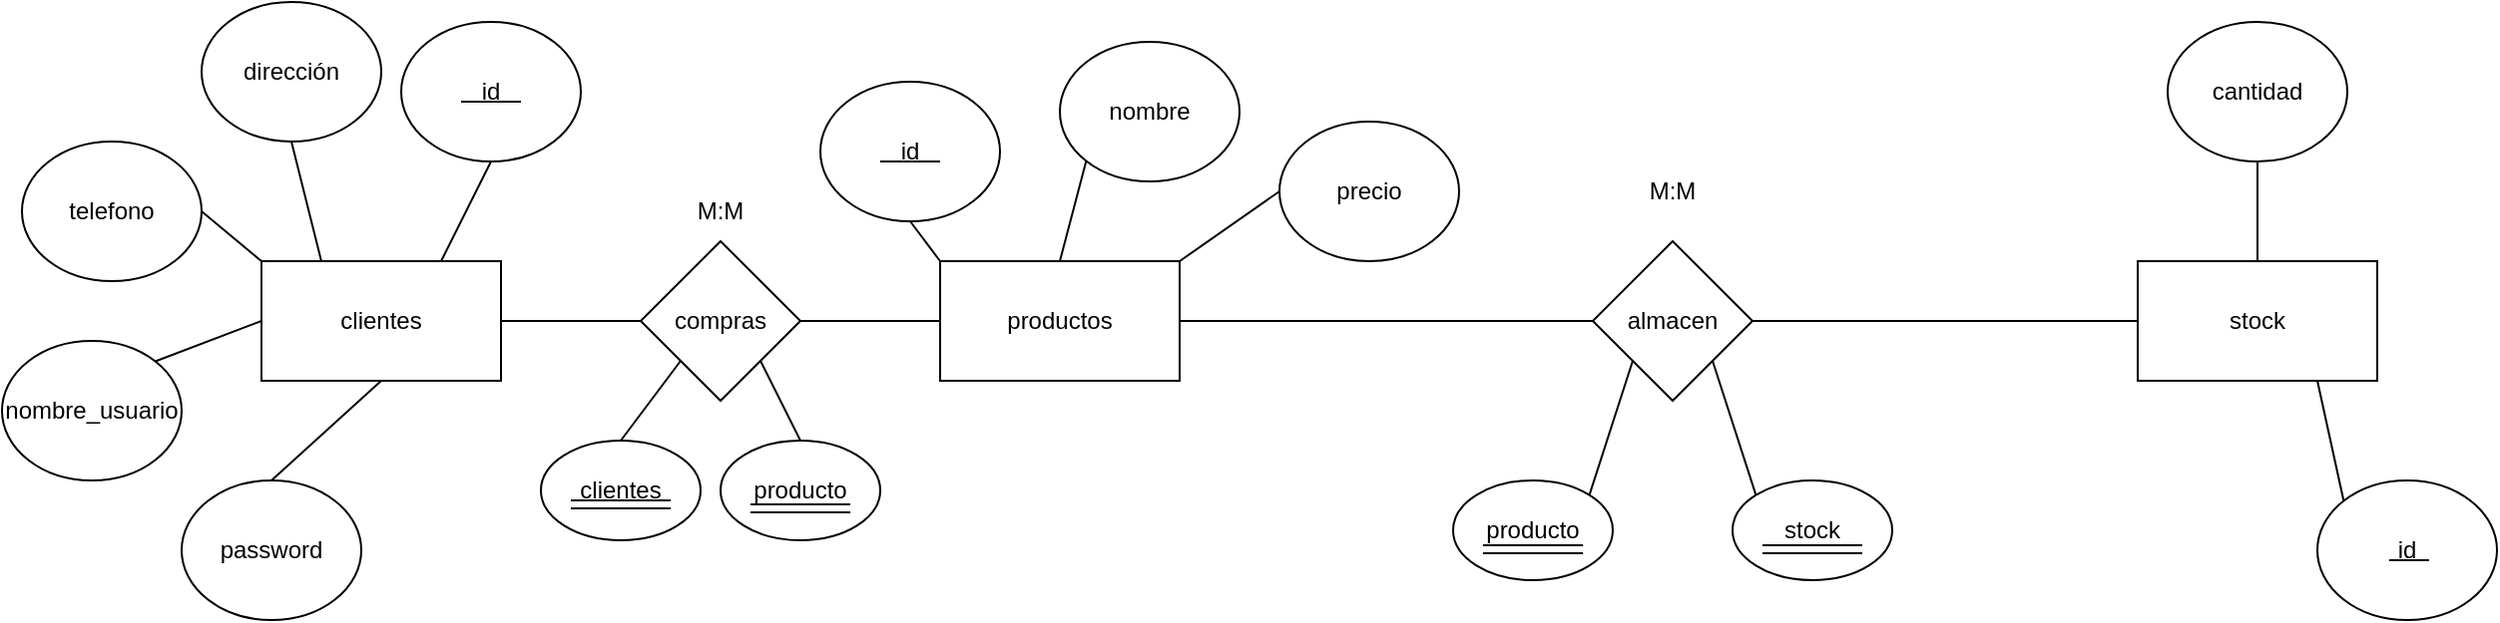 <mxfile version="24.7.17">
  <diagram name="Página-1" id="cqAR_hnma5X3vkH-rAeM">
    <mxGraphModel grid="1" page="1" gridSize="10" guides="1" tooltips="1" connect="1" arrows="1" fold="1" pageScale="1" pageWidth="827" pageHeight="1169" math="0" shadow="0">
      <root>
        <mxCell id="0" />
        <mxCell id="1" parent="0" />
        <mxCell id="6NzxlKT72TGMnHqDzSqp-1" value="clientes" style="rounded=0;whiteSpace=wrap;html=1;" vertex="1" parent="1">
          <mxGeometry x="160" y="240" width="120" height="60" as="geometry" />
        </mxCell>
        <mxCell id="6NzxlKT72TGMnHqDzSqp-22" value="compras" style="rhombus;whiteSpace=wrap;html=1;" vertex="1" parent="1">
          <mxGeometry x="350" y="230" width="80" height="80" as="geometry" />
        </mxCell>
        <mxCell id="6NzxlKT72TGMnHqDzSqp-24" value="" style="endArrow=none;html=1;rounded=0;entryX=0;entryY=0.5;entryDx=0;entryDy=0;exitX=1;exitY=0.5;exitDx=0;exitDy=0;" edge="1" parent="1" source="6NzxlKT72TGMnHqDzSqp-1" target="6NzxlKT72TGMnHqDzSqp-22">
          <mxGeometry width="50" height="50" relative="1" as="geometry">
            <mxPoint x="420" y="430" as="sourcePoint" />
            <mxPoint x="470" y="380" as="targetPoint" />
          </mxGeometry>
        </mxCell>
        <mxCell id="6NzxlKT72TGMnHqDzSqp-25" value="productos" style="rounded=0;whiteSpace=wrap;html=1;" vertex="1" parent="1">
          <mxGeometry x="500" y="240" width="120" height="60" as="geometry" />
        </mxCell>
        <mxCell id="6NzxlKT72TGMnHqDzSqp-26" value="" style="endArrow=none;html=1;rounded=0;entryX=1;entryY=0.5;entryDx=0;entryDy=0;exitX=0;exitY=0.5;exitDx=0;exitDy=0;" edge="1" parent="1" source="6NzxlKT72TGMnHqDzSqp-25" target="6NzxlKT72TGMnHqDzSqp-22">
          <mxGeometry width="50" height="50" relative="1" as="geometry">
            <mxPoint x="370" y="450" as="sourcePoint" />
            <mxPoint x="420" y="400" as="targetPoint" />
          </mxGeometry>
        </mxCell>
        <mxCell id="6NzxlKT72TGMnHqDzSqp-27" value="almacen" style="rhombus;whiteSpace=wrap;html=1;" vertex="1" parent="1">
          <mxGeometry x="827" y="230" width="80" height="80" as="geometry" />
        </mxCell>
        <mxCell id="6NzxlKT72TGMnHqDzSqp-28" value="stock" style="whiteSpace=wrap;html=1;" vertex="1" parent="1">
          <mxGeometry x="1100" y="240" width="120" height="60" as="geometry" />
        </mxCell>
        <mxCell id="6NzxlKT72TGMnHqDzSqp-29" value="" style="endArrow=none;html=1;rounded=0;entryX=0;entryY=0.5;entryDx=0;entryDy=0;exitX=1;exitY=0.5;exitDx=0;exitDy=0;" edge="1" parent="1" source="6NzxlKT72TGMnHqDzSqp-25" target="6NzxlKT72TGMnHqDzSqp-27">
          <mxGeometry width="50" height="50" relative="1" as="geometry">
            <mxPoint x="340" y="410" as="sourcePoint" />
            <mxPoint x="390" y="360" as="targetPoint" />
          </mxGeometry>
        </mxCell>
        <mxCell id="6NzxlKT72TGMnHqDzSqp-30" value="" style="endArrow=none;html=1;rounded=0;entryX=1;entryY=0.5;entryDx=0;entryDy=0;exitX=0;exitY=0.5;exitDx=0;exitDy=0;" edge="1" parent="1" source="6NzxlKT72TGMnHqDzSqp-28" target="6NzxlKT72TGMnHqDzSqp-27">
          <mxGeometry width="50" height="50" relative="1" as="geometry">
            <mxPoint x="680" y="430" as="sourcePoint" />
            <mxPoint x="730" y="380" as="targetPoint" />
          </mxGeometry>
        </mxCell>
        <mxCell id="6NzxlKT72TGMnHqDzSqp-33" value="M:M" style="text;strokeColor=none;align=center;fillColor=none;html=1;verticalAlign=middle;whiteSpace=wrap;rounded=0;" vertex="1" parent="1">
          <mxGeometry x="360" y="200" width="60" height="30" as="geometry" />
        </mxCell>
        <mxCell id="6NzxlKT72TGMnHqDzSqp-39" value="nombre" style="ellipse;whiteSpace=wrap;html=1;" vertex="1" parent="1">
          <mxGeometry x="560" y="130" width="90" height="70" as="geometry" />
        </mxCell>
        <mxCell id="6NzxlKT72TGMnHqDzSqp-42" value="precio" style="ellipse;whiteSpace=wrap;html=1;" vertex="1" parent="1">
          <mxGeometry x="670" y="170" width="90" height="70" as="geometry" />
        </mxCell>
        <mxCell id="KfTbh1dECPJ_f9M-DG7v-1" value="M:M" style="text;html=1;align=center;verticalAlign=middle;whiteSpace=wrap;rounded=0;" vertex="1" parent="1">
          <mxGeometry x="837" y="190" width="60" height="30" as="geometry" />
        </mxCell>
        <mxCell id="KfTbh1dECPJ_f9M-DG7v-3" value="dirección" style="ellipse;whiteSpace=wrap;html=1;" vertex="1" parent="1">
          <mxGeometry x="130" y="110" width="90" height="70" as="geometry" />
        </mxCell>
        <mxCell id="KfTbh1dECPJ_f9M-DG7v-4" value="telefono" style="ellipse;whiteSpace=wrap;html=1;" vertex="1" parent="1">
          <mxGeometry x="40" y="180" width="90" height="70" as="geometry" />
        </mxCell>
        <mxCell id="KfTbh1dECPJ_f9M-DG7v-5" value="nombre_usuario" style="ellipse;whiteSpace=wrap;html=1;" vertex="1" parent="1">
          <mxGeometry x="30" y="280" width="90" height="70" as="geometry" />
        </mxCell>
        <mxCell id="KfTbh1dECPJ_f9M-DG7v-6" value="password" style="ellipse;whiteSpace=wrap;html=1;" vertex="1" parent="1">
          <mxGeometry x="120" y="350" width="90" height="70" as="geometry" />
        </mxCell>
        <mxCell id="KfTbh1dECPJ_f9M-DG7v-7" value="cantidad" style="ellipse;whiteSpace=wrap;html=1;" vertex="1" parent="1">
          <mxGeometry x="1115" y="120" width="90" height="70" as="geometry" />
        </mxCell>
        <mxCell id="KfTbh1dECPJ_f9M-DG7v-8" value="producto" style="ellipse;whiteSpace=wrap;html=1;" vertex="1" parent="1">
          <mxGeometry x="757" y="350" width="80" height="50" as="geometry" />
        </mxCell>
        <mxCell id="KfTbh1dECPJ_f9M-DG7v-11" value="" style="group" connectable="0" vertex="1" parent="1">
          <mxGeometry x="1190" y="350" width="90" height="70" as="geometry" />
        </mxCell>
        <mxCell id="KfTbh1dECPJ_f9M-DG7v-9" value="id" style="ellipse;whiteSpace=wrap;html=1;" vertex="1" parent="KfTbh1dECPJ_f9M-DG7v-11">
          <mxGeometry width="90" height="70" as="geometry" />
        </mxCell>
        <mxCell id="KfTbh1dECPJ_f9M-DG7v-10" value="" style="endArrow=none;html=1;rounded=0;" edge="1" parent="KfTbh1dECPJ_f9M-DG7v-11">
          <mxGeometry width="50" height="50" relative="1" as="geometry">
            <mxPoint x="36" y="40" as="sourcePoint" />
            <mxPoint x="56" y="40" as="targetPoint" />
          </mxGeometry>
        </mxCell>
        <mxCell id="KfTbh1dECPJ_f9M-DG7v-12" value="" style="group" connectable="0" vertex="1" parent="1">
          <mxGeometry x="440" y="150" width="90" height="70" as="geometry" />
        </mxCell>
        <mxCell id="6NzxlKT72TGMnHqDzSqp-40" value="id" style="ellipse;whiteSpace=wrap;html=1;" vertex="1" parent="KfTbh1dECPJ_f9M-DG7v-12">
          <mxGeometry width="90" height="70" as="geometry" />
        </mxCell>
        <mxCell id="6NzxlKT72TGMnHqDzSqp-41" value="" style="endArrow=none;html=1;rounded=0;fontSize=12;startSize=8;endSize=8;curved=1;" edge="1" parent="KfTbh1dECPJ_f9M-DG7v-12">
          <mxGeometry width="50" height="50" relative="1" as="geometry">
            <mxPoint x="30" y="40" as="sourcePoint" />
            <mxPoint x="60" y="40" as="targetPoint" />
          </mxGeometry>
        </mxCell>
        <mxCell id="KfTbh1dECPJ_f9M-DG7v-16" value="" style="endArrow=none;html=1;rounded=0;entryX=1;entryY=1;entryDx=0;entryDy=0;exitX=0;exitY=0;exitDx=0;exitDy=0;" edge="1" parent="1" source="KfTbh1dECPJ_f9M-DG7v-23" target="6NzxlKT72TGMnHqDzSqp-27">
          <mxGeometry width="50" height="50" relative="1" as="geometry">
            <mxPoint x="920" y="490" as="sourcePoint" />
            <mxPoint x="970" y="440" as="targetPoint" />
          </mxGeometry>
        </mxCell>
        <mxCell id="KfTbh1dECPJ_f9M-DG7v-17" value="producto" style="ellipse;whiteSpace=wrap;html=1;" vertex="1" parent="1">
          <mxGeometry x="390" y="330" width="80" height="50" as="geometry" />
        </mxCell>
        <mxCell id="KfTbh1dECPJ_f9M-DG7v-19" value="" style="group" connectable="0" vertex="1" parent="1">
          <mxGeometry x="230" y="120" width="90" height="70" as="geometry" />
        </mxCell>
        <mxCell id="KfTbh1dECPJ_f9M-DG7v-20" value="id" style="ellipse;whiteSpace=wrap;html=1;" vertex="1" parent="KfTbh1dECPJ_f9M-DG7v-19">
          <mxGeometry width="90" height="70" as="geometry" />
        </mxCell>
        <mxCell id="KfTbh1dECPJ_f9M-DG7v-21" value="" style="endArrow=none;html=1;rounded=0;fontSize=12;startSize=8;endSize=8;curved=1;" edge="1" parent="KfTbh1dECPJ_f9M-DG7v-19">
          <mxGeometry width="50" height="50" relative="1" as="geometry">
            <mxPoint x="30" y="40" as="sourcePoint" />
            <mxPoint x="60" y="40" as="targetPoint" />
          </mxGeometry>
        </mxCell>
        <mxCell id="KfTbh1dECPJ_f9M-DG7v-22" value="clientes" style="ellipse;whiteSpace=wrap;html=1;" vertex="1" parent="1">
          <mxGeometry x="300" y="330" width="80" height="50" as="geometry" />
        </mxCell>
        <mxCell id="KfTbh1dECPJ_f9M-DG7v-23" value="stock" style="ellipse;whiteSpace=wrap;html=1;" vertex="1" parent="1">
          <mxGeometry x="897" y="350" width="80" height="50" as="geometry" />
        </mxCell>
        <mxCell id="KfTbh1dECPJ_f9M-DG7v-24" value="" style="endArrow=none;html=1;rounded=0;entryX=0;entryY=1;entryDx=0;entryDy=0;exitX=1;exitY=0;exitDx=0;exitDy=0;" edge="1" parent="1" source="KfTbh1dECPJ_f9M-DG7v-8" target="6NzxlKT72TGMnHqDzSqp-27">
          <mxGeometry width="50" height="50" relative="1" as="geometry">
            <mxPoint x="827" y="347" as="sourcePoint" />
            <mxPoint x="805" y="280" as="targetPoint" />
          </mxGeometry>
        </mxCell>
        <mxCell id="KfTbh1dECPJ_f9M-DG7v-25" value="" style="endArrow=none;html=1;rounded=0;entryX=0;entryY=1;entryDx=0;entryDy=0;exitX=0.5;exitY=0;exitDx=0;exitDy=0;" edge="1" parent="1" source="KfTbh1dECPJ_f9M-DG7v-22" target="6NzxlKT72TGMnHqDzSqp-22">
          <mxGeometry width="50" height="50" relative="1" as="geometry">
            <mxPoint x="100" y="540" as="sourcePoint" />
            <mxPoint x="150" y="490" as="targetPoint" />
          </mxGeometry>
        </mxCell>
        <mxCell id="KfTbh1dECPJ_f9M-DG7v-26" value="" style="endArrow=none;html=1;rounded=0;entryX=1;entryY=1;entryDx=0;entryDy=0;exitX=0.5;exitY=0;exitDx=0;exitDy=0;" edge="1" parent="1" source="KfTbh1dECPJ_f9M-DG7v-17" target="6NzxlKT72TGMnHqDzSqp-22">
          <mxGeometry width="50" height="50" relative="1" as="geometry">
            <mxPoint x="290" y="670" as="sourcePoint" />
            <mxPoint x="340" y="620" as="targetPoint" />
          </mxGeometry>
        </mxCell>
        <mxCell id="KfTbh1dECPJ_f9M-DG7v-27" value="" style="endArrow=none;html=1;rounded=0;entryX=0.5;entryY=1;entryDx=0;entryDy=0;exitX=0.5;exitY=0;exitDx=0;exitDy=0;" edge="1" parent="1" source="KfTbh1dECPJ_f9M-DG7v-6" target="6NzxlKT72TGMnHqDzSqp-1">
          <mxGeometry width="50" height="50" relative="1" as="geometry">
            <mxPoint x="260" y="530" as="sourcePoint" />
            <mxPoint x="310" y="480" as="targetPoint" />
          </mxGeometry>
        </mxCell>
        <mxCell id="KfTbh1dECPJ_f9M-DG7v-28" value="" style="endArrow=none;html=1;rounded=0;entryX=0;entryY=0.5;entryDx=0;entryDy=0;exitX=1;exitY=0;exitDx=0;exitDy=0;" edge="1" parent="1" source="KfTbh1dECPJ_f9M-DG7v-5" target="6NzxlKT72TGMnHqDzSqp-1">
          <mxGeometry width="50" height="50" relative="1" as="geometry">
            <mxPoint x="100" y="490" as="sourcePoint" />
            <mxPoint x="150" y="440" as="targetPoint" />
          </mxGeometry>
        </mxCell>
        <mxCell id="KfTbh1dECPJ_f9M-DG7v-29" value="" style="endArrow=none;html=1;rounded=0;entryX=1;entryY=0.5;entryDx=0;entryDy=0;exitX=0;exitY=0;exitDx=0;exitDy=0;" edge="1" parent="1" source="6NzxlKT72TGMnHqDzSqp-1" target="KfTbh1dECPJ_f9M-DG7v-4">
          <mxGeometry width="50" height="50" relative="1" as="geometry">
            <mxPoint x="180" y="250" as="sourcePoint" />
            <mxPoint x="230" y="200" as="targetPoint" />
          </mxGeometry>
        </mxCell>
        <mxCell id="KfTbh1dECPJ_f9M-DG7v-30" value="" style="endArrow=none;html=1;rounded=0;entryX=0.5;entryY=1;entryDx=0;entryDy=0;exitX=0.75;exitY=0;exitDx=0;exitDy=0;" edge="1" parent="1" source="6NzxlKT72TGMnHqDzSqp-1" target="KfTbh1dECPJ_f9M-DG7v-20">
          <mxGeometry width="50" height="50" relative="1" as="geometry">
            <mxPoint x="190" y="520" as="sourcePoint" />
            <mxPoint x="240" y="470" as="targetPoint" />
          </mxGeometry>
        </mxCell>
        <mxCell id="KfTbh1dECPJ_f9M-DG7v-31" value="" style="endArrow=none;html=1;rounded=0;entryX=0.5;entryY=1;entryDx=0;entryDy=0;exitX=0.25;exitY=0;exitDx=0;exitDy=0;" edge="1" parent="1" source="6NzxlKT72TGMnHqDzSqp-1" target="KfTbh1dECPJ_f9M-DG7v-3">
          <mxGeometry width="50" height="50" relative="1" as="geometry">
            <mxPoint x="220" y="570" as="sourcePoint" />
            <mxPoint x="270" y="520" as="targetPoint" />
          </mxGeometry>
        </mxCell>
        <mxCell id="KfTbh1dECPJ_f9M-DG7v-32" value="" style="endArrow=none;html=1;rounded=0;entryX=0.5;entryY=1;entryDx=0;entryDy=0;exitX=0;exitY=0;exitDx=0;exitDy=0;" edge="1" parent="1" source="6NzxlKT72TGMnHqDzSqp-25" target="6NzxlKT72TGMnHqDzSqp-40">
          <mxGeometry width="50" height="50" relative="1" as="geometry">
            <mxPoint x="460" y="450" as="sourcePoint" />
            <mxPoint x="510" y="400" as="targetPoint" />
          </mxGeometry>
        </mxCell>
        <mxCell id="KfTbh1dECPJ_f9M-DG7v-33" value="" style="endArrow=none;html=1;rounded=0;entryX=0;entryY=1;entryDx=0;entryDy=0;exitX=0.5;exitY=0;exitDx=0;exitDy=0;" edge="1" parent="1" source="6NzxlKT72TGMnHqDzSqp-25" target="6NzxlKT72TGMnHqDzSqp-39">
          <mxGeometry width="50" height="50" relative="1" as="geometry">
            <mxPoint x="410" y="510" as="sourcePoint" />
            <mxPoint x="460" y="460" as="targetPoint" />
          </mxGeometry>
        </mxCell>
        <mxCell id="KfTbh1dECPJ_f9M-DG7v-34" value="" style="endArrow=none;html=1;rounded=0;entryX=0;entryY=0.5;entryDx=0;entryDy=0;exitX=1;exitY=0;exitDx=0;exitDy=0;" edge="1" parent="1" source="6NzxlKT72TGMnHqDzSqp-25" target="6NzxlKT72TGMnHqDzSqp-42">
          <mxGeometry width="50" height="50" relative="1" as="geometry">
            <mxPoint x="550" y="470" as="sourcePoint" />
            <mxPoint x="600" y="420" as="targetPoint" />
          </mxGeometry>
        </mxCell>
        <mxCell id="KfTbh1dECPJ_f9M-DG7v-35" value="" style="endArrow=none;html=1;rounded=0;entryX=0.5;entryY=1;entryDx=0;entryDy=0;exitX=0.5;exitY=0;exitDx=0;exitDy=0;" edge="1" parent="1" source="6NzxlKT72TGMnHqDzSqp-28" target="KfTbh1dECPJ_f9M-DG7v-7">
          <mxGeometry width="50" height="50" relative="1" as="geometry">
            <mxPoint x="730" y="470" as="sourcePoint" />
            <mxPoint x="780" y="420" as="targetPoint" />
          </mxGeometry>
        </mxCell>
        <mxCell id="KfTbh1dECPJ_f9M-DG7v-36" value="" style="endArrow=none;html=1;rounded=0;entryX=0.75;entryY=1;entryDx=0;entryDy=0;exitX=0;exitY=0;exitDx=0;exitDy=0;" edge="1" parent="1" source="KfTbh1dECPJ_f9M-DG7v-9" target="6NzxlKT72TGMnHqDzSqp-28">
          <mxGeometry width="50" height="50" relative="1" as="geometry">
            <mxPoint x="1180" y="440" as="sourcePoint" />
            <mxPoint x="1230" y="390" as="targetPoint" />
          </mxGeometry>
        </mxCell>
        <mxCell id="KfTbh1dECPJ_f9M-DG7v-37" value="" style="endArrow=none;html=1;rounded=0;shape=link;" edge="1" parent="1">
          <mxGeometry width="50" height="50" relative="1" as="geometry">
            <mxPoint x="315" y="362" as="sourcePoint" />
            <mxPoint x="365" y="362" as="targetPoint" />
          </mxGeometry>
        </mxCell>
        <mxCell id="KfTbh1dECPJ_f9M-DG7v-38" value="" style="endArrow=none;html=1;rounded=0;shape=link;" edge="1" parent="1">
          <mxGeometry width="50" height="50" relative="1" as="geometry">
            <mxPoint x="405" y="364" as="sourcePoint" />
            <mxPoint x="455" y="364" as="targetPoint" />
          </mxGeometry>
        </mxCell>
        <mxCell id="KfTbh1dECPJ_f9M-DG7v-39" value="" style="endArrow=none;html=1;rounded=0;shape=link;" edge="1" parent="1">
          <mxGeometry width="50" height="50" relative="1" as="geometry">
            <mxPoint x="772" y="384.5" as="sourcePoint" />
            <mxPoint x="822" y="384.5" as="targetPoint" />
          </mxGeometry>
        </mxCell>
        <mxCell id="KfTbh1dECPJ_f9M-DG7v-40" value="" style="endArrow=none;html=1;rounded=0;shape=link;" edge="1" parent="1">
          <mxGeometry width="50" height="50" relative="1" as="geometry">
            <mxPoint x="912" y="384.5" as="sourcePoint" />
            <mxPoint x="962" y="384.5" as="targetPoint" />
          </mxGeometry>
        </mxCell>
      </root>
    </mxGraphModel>
  </diagram>
</mxfile>
